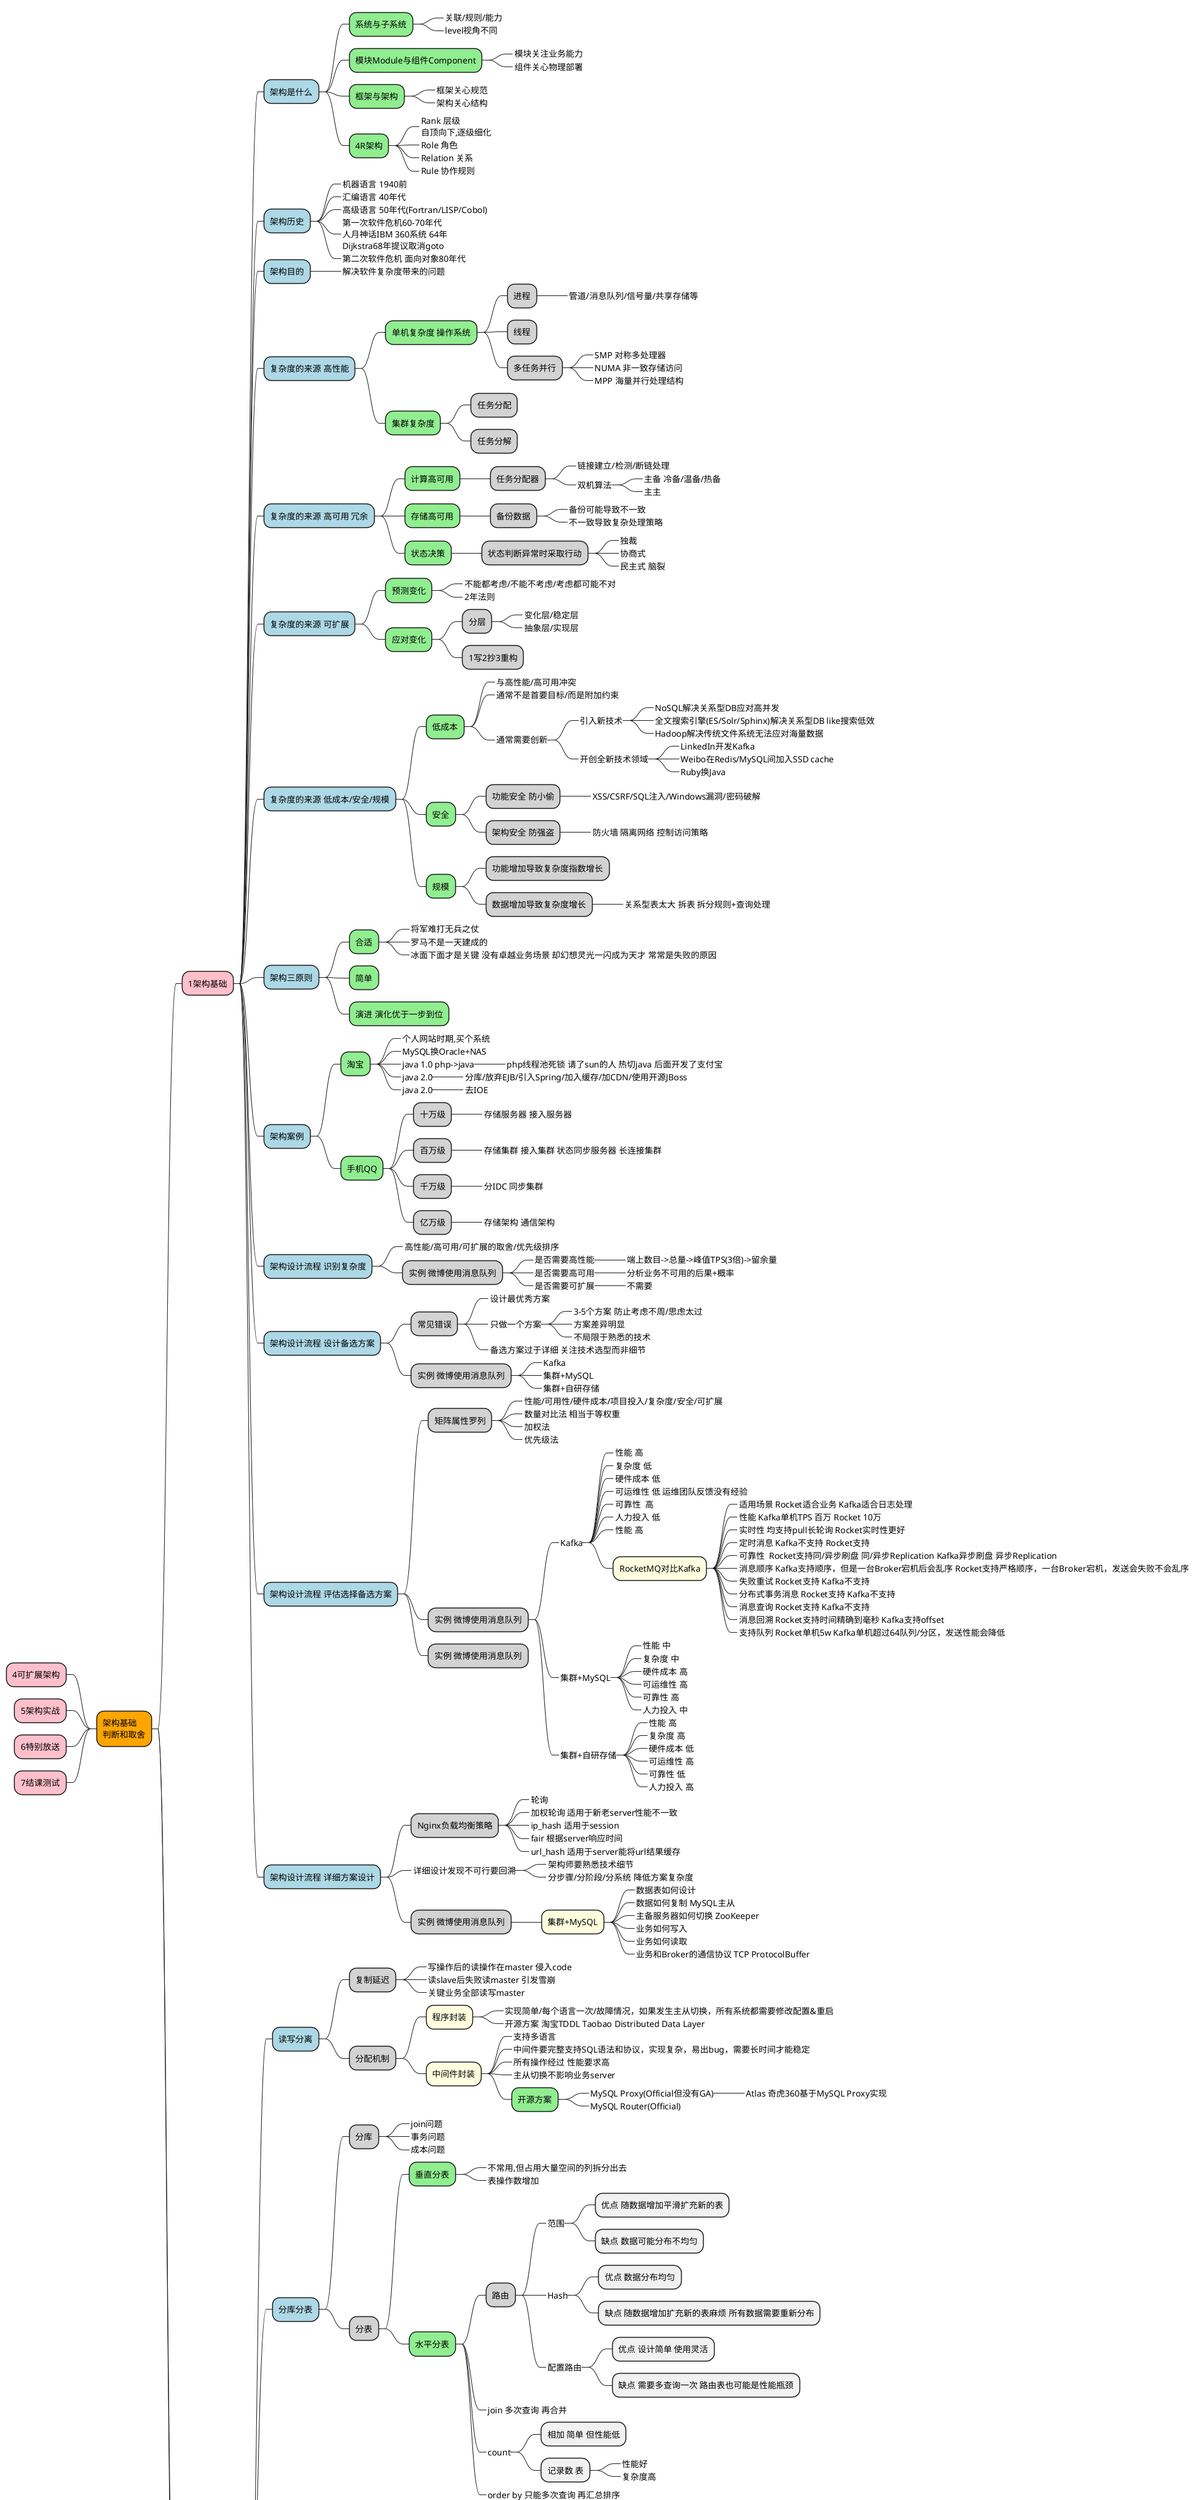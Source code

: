 @startmindmap
*[#orange] 架构基础\n判断和取舍
    *[#pink] 1架构基础
        *[#lightblue] 架构是什么
            *[#lightgreen] 系统与子系统
                *_ 关联/规则/能力
                *_ level视角不同
            *[#lightgreen] 模块Module与组件Component
                *_ 模块关注业务能力
                *_ 组件关心物理部署
            *[#lightgreen] 框架与架构
                *_ 框架关心规范
                *_ 架构关心结构
            *[#lightgreen] 4R架构
                *_ Rank 层级\n自顶向下,逐级细化
                *_ Role 角色
                *_ Relation 关系
                *_ Rule 协作规则
        *[#lightblue] 架构历史
            *_ 机器语言 1940前
            *_ 汇编语言 40年代
            *_ 高级语言 50年代(Fortran/LISP/Cobol)
            *_ 第一次软件危机60-70年代\n人月神话IBM 360系统 64年\nDijkstra68年提议取消goto
            *_ 第二次软件危机 面向对象80年代
        *[#lightblue] 架构目的
            *_ 解决软件复杂度带来的问题
        *[#lightblue] 复杂度的来源 高性能
            *[#lightgreen] 单机复杂度 操作系统
                *[#lightgrey] 进程
                    *_ 管道/消息队列/信号量/共享存储等
                *[#lightgrey] 线程
                *[#lightgrey] 多任务并行
                    *_ SMP 对称多处理器
                    *_ NUMA 非一致存储访问
                    *_ MPP 海量并行处理结构
            *[#lightgreen] 集群复杂度
                *[#lightgrey] 任务分配
                *[#lightgrey] 任务分解
        *[#lightblue] 复杂度的来源 高可用 冗余
            *[#lightgreen] 计算高可用
                *[#lightgrey] 任务分配器
                    *_ 链接建立/检测/断链处理
                    *_ 双机算法
                        *_ 主备 冷备/温备/热备
                        *_ 主主
            *[#lightgreen] 存储高可用
                *[#lightgrey] 备份数据
                    *_ 备份可能导致不一致
                    *_ 不一致导致复杂处理策略
            *[#lightgreen] 状态决策
                *[#lightgrey] 状态判断异常时采取行动
                    *_ 独裁
                    *_ 协商式
                    *_ 民主式 脑裂
        *[#lightblue] 复杂度的来源 可扩展
            *[#lightgreen] 预测变化
                *_ 不能都考虑/不能不考虑/考虑都可能不对
                *_ 2年法则
            *[#lightgreen] 应对变化
                *[#lightgrey] 分层
                    *_ 变化层/稳定层
                    *_ 抽象层/实现层
                *[#lightgrey] 1写2抄3重构
        *[#lightblue] 复杂度的来源 低成本/安全/规模
            *[#lightgreen] 低成本
                *_ 与高性能/高可用冲突
                *_ 通常不是首要目标/而是附加约束
                *_ 通常需要创新
                    *_ 引入新技术
                        *_ NoSQL解决关系型DB应对高并发
                        *_ 全文搜索引擎(ES/Solr/Sphinx)解决关系型DB like搜索低效
                        *_ Hadoop解决传统文件系统无法应对海量数据
                    *_ 开创全新技术领域
                        *_ LinkedIn开发Kafka
                        *_ Weibo在Redis/MySQL间加入SSD cache
                        *_ Ruby换Java
            *[#lightgreen] 安全
                *[#lightgrey] 功能安全 防小偷
                    *_ XSS/CSRF/SQL注入/Windows漏洞/密码破解
                *[#lightgrey] 架构安全 防强盗
                    *_ 防火墙 隔离网络 控制访问策略
            *[#lightgreen] 规模
                *[#lightgrey] 功能增加导致复杂度指数增长
                *[#lightgrey] 数据增加导致复杂度增长
                    *_ 关系型表太大 拆表 拆分规则+查询处理
        *[#lightblue] 架构三原则
            *[#lightgreen] 合适
                *_ 将军难打无兵之仗
                *_ 罗马不是一天建成的
                *_ 冰面下面才是关键 没有卓越业务场景 却幻想灵光一闪成为天才 常常是失败的原因
            *[#lightgreen] 简单
            *[#lightgreen] 演进 演化优于一步到位
        *[#lightblue] 架构案例
            *[#lightgreen] 淘宝
                *_ 个人网站时期,买个系统
                *_ MySQL换Oracle+NAS
                *_ java 1.0 php->java
                    *_ php线程池死锁 请了sun的人 热切java 后面开发了支付宝
                *_ java 2.0
                    *_ 分库/放弃EJB/引入Spring/加入缓存/加CDN/使用开源JBoss
                *_ java 2.0
                    *_ 去IOE
            *[#lightgreen] 手机QQ
                *[#lightgrey] 十万级
                    *_ 存储服务器 接入服务器
                *[#lightgrey] 百万级
                    *_ 存储集群 接入集群 状态同步服务器 长连接集群
                *[#lightgrey] 千万级
                    *_ 分IDC 同步集群
                *[#lightgrey] 亿万级
                    *_ 存储架构 通信架构
        *[#lightblue] 架构设计流程 识别复杂度
            *_ 高性能/高可用/可扩展的取舍/优先级排序
            *[#lightgrey] 实例 微博使用消息队列
                *_ 是否需要高性能
                    *_ 端上数目->总量->峰值TPS(3倍)->留余量
                *_ 是否需要高可用
                    *_ 分析业务不可用的后果+概率
                *_ 是否需要可扩展
                    *_ 不需要
        *[#lightblue] 架构设计流程 设计备选方案
            *[#lightgrey] 常见错误
                *_ 设计最优秀方案
                *_ 只做一个方案
                    *_ 3-5个方案 防止考虑不周/思虑太过
                    *_ 方案差异明显
                    *_ 不局限于熟悉的技术
                *_ 备选方案过于详细 关注技术选型而非细节
            *[#lightgrey] 实例 微博使用消息队列
                *_ Kafka
                *_ 集群+MySQL
                *_ 集群+自研存储
        *[#lightblue] 架构设计流程 评估选择备选方案
            *[#lightgrey] 矩阵属性罗列
                *_ 性能/可用性/硬件成本/项目投入/复杂度/安全/可扩展
                *_ 数量对比法 相当于等权重
                *_ 加权法
                *_ 优先级法
            *[#lightgrey] 实例 微博使用消息队列
                *_ Kafka
                    *_ 性能 高
                    *_ 复杂度 低
                    *_ 硬件成本 低
                    *_ 可运维性 低 运维团队反馈没有经验
                    *_ 可靠性  高
                    *_ 人力投入 低
                    *_ 性能 高
                    *[#lightyellow] RocketMQ对比Kafka
                        *_ 适用场景 Rocket适合业务 Kafka适合日志处理
                        *_ 性能 Kafka单机TPS 百万 Rocket 10万
                        *_ 实时性 均支持pull长轮询 Rocket实时性更好
                        *_ 定时消息 Kafka不支持 Rocket支持
                        *_ 可靠性  Rocket支持同/异步刷盘 同/异步Replication Kafka异步刷盘 异步Replication
                        *_ 消息顺序 Kafka支持顺序，但是一台Broker宕机后会乱序 Rocket支持严格顺序，一台Broker宕机，发送会失败不会乱序
                        *_ 失败重试 Rocket支持 Kafka不支持
                        *_ 分布式事务消息 Rocket支持 Kafka不支持
                        *_ 消息查询 Rocket支持 Kafka不支持
                        *_ 消息回溯 Rocket支持时间精确到毫秒 Kafka支持offset
                        *_ 支持队列 Rocket单机5w Kafka单机超过64队列/分区，发送性能会降低
                *_ 集群+MySQL
                    *_ 性能 中
                    *_ 复杂度 中
                    *_ 硬件成本 高
                    *_ 可运维性 高
                    *_ 可靠性 高
                    *_ 人力投入 中
                *_ 集群+自研存储
                    *_ 性能 高
                    *_ 复杂度 高
                    *_ 硬件成本 低
                    *_ 可运维性 高
                    *_ 可靠性 低
                    *_ 人力投入 高
            *[#lightgrey] 实例 微博使用消息队列
        *[#lightblue] 架构设计流程 详细方案设计
            *[#lightgrey] Nginx负载均衡策略
                *_ 轮询
                *_ 加权轮询 适用于新老server性能不一致
                *_ ip_hash 适用于session
                *_ fair 根据server响应时间
                *_ url_hash 适用于server能将url结果缓存
            *_ 详细设计发现不可行要回溯
                *_ 架构师要熟悉技术细节
                *_ 分步骤/分阶段/分系统 降低方案复杂度
            *[#lightgrey] 实例 微博使用消息队列
                *[#lightyellow] 集群+MySQL
                    *_ 数据表如何设计
                    *_ 数据如何复制 MySQL主从
                    *_ 主备服务器如何切换 ZooKeeper
                    *_ 业务如何写入
                    *_ 业务如何读取
                    *_ 业务和Broker的通信协议 TCP ProtocolBuffer
    *[#pink] 2高性能架构
        *[#lightblue] 读写分离
            *[#lightgrey] 复制延迟
                *_ 写操作后的读操作在master 侵入code
                *_ 读slave后失败读master 引发雪崩
                *_ 关键业务全部读写master
            *[#lightgrey] 分配机制
                *[#lightyellow] 程序封装
                    *_ 实现简单/每个语言一次/故障情况，如果发生主从切换，所有系统都需要修改配置&重启
                    *_ 开源方案 淘宝TDDL Taobao Distributed Data Layer
                *[#lightyellow] 中间件封装
                    *_ 支持多语言
                    *_ 中间件要完整支持SQL语法和协议，实现复杂，易出bug，需要长时间才能稳定
                    *_ 所有操作经过 性能要求高
                    *_ 主从切换不影响业务server
                    *[#lightgreen] 开源方案
                        *_ MySQL Proxy(Official但没有GA)
                            *_ Atlas 奇虎360基于MySQL Proxy实现
                        *_ MySQL Router(Official)
        *[#lightblue] 分库分表
            *[#lightgrey] 分库
                *_ join问题
                *_ 事务问题
                *_ 成本问题
            *[#lightgrey] 分表
                *[#lightgreen] 垂直分表
                    *_ 不常用,但占用大量空间的列拆分出去
                    *_ 表操作数增加
                *[#lightgreen] 水平分表
                    *[#lightgrey] 路由
                        *_ 范围
                            * 优点 随数据增加平滑扩充新的表
                            * 缺点 数据可能分布不均匀
                        *_ Hash
                            * 优点 数据分布均匀
                            * 缺点 随数据增加扩充新的表麻烦 所有数据需要重新分布
                        *_ 配置路由
                            * 优点 设计简单 使用灵活
                            * 缺点 需要多查询一次 路由表也可能是性能瓶颈
                    *_ join 多次查询 再合并
                    *_ count
                        * 相加 简单 但性能低
                        * 记录数 表
                            *_ 性能好
                            *_ 复杂度高
                    *_ order by 只能多次查询 再汇总排序
        *[#lightblue] NoSQL
            *[#lightgreen] 关系型DB的问题
                * 关系型存储行数据 无法支持复杂数据结构
                * schema强约束 扩展不便
                * 大数据场景IO较高 即使只对一列运算 整行数据进入内存
                * 全文搜索功能弱 like整表扫描
            *[#lightgreen] NoSQL的优势 牺牲ACID获得
            *[#lightgreen] KV存储 复杂数据结构 Redis
                * 事务仅支持I/C无法保证A/D
            *[#lightgreen] 文档数据库 解决强schema约束 MongoDB
                *_ 新增字段简单 历史数据不会出错 支持复杂数据结构
                *_ 不支持事务
                *_ 不支持join
            *[#lightgreen] 列式数据库 大数据IO问题 HBase
                *_ 节省IO 操作列不需要读整行数据
                *_ 数据压缩比高 列数据相似度更高
                *_ 频繁更新多个列时 可能有性能问题 因为多个列存储在磁盘不连续空间 随机写效率差
                *_ 因为压缩率高 更新需要解压缩更新再压缩
            *[#lightgreen] 全文搜索引擎 全文搜索能力 ElasticSearch
                *_ 基本原理 inverted index 正排是文档到单词
        *[#lightblue] 缓存架构
            *_ 单机MemCache tps 5万以上
            *[#lightgreen] 缓存穿透
                *_ 数据不存在 放逻辑空值预防
                *_ 缓存数据生成成本高
                    *_ 识别爬虫禁止访问 可能影响SEO(搜索引擎优化)和推广
                    *_ 监控识别 及时处理
            *[#lightgreen] 缓存雪崩
                *_ 更新锁 只有一个线程能更新缓存， 分布式情况可能需要分布式锁
                *_ 后台更新 缓存预热
            *[#lightgreen] 缓存热点
                *_ 多缓存节点 过期时间范围内随机
        *[#lightblue] 单服务器 PPC&TPC
            *[#lightgreen] 性能关键 并发模型
                *_ 如何处理连接
                *_ 如何处理请求
                *_ IO模型 阻塞与否/同步与否
                *_ 进程模型 单进程/多进程/多线程
            *[#lightgreen] PPC(Process Per Connection)
                * 流程
                    *_ 父进程 socket bind listen accept fork close
                    *_ 子进程 read 业务处理 write close
                * 问题
                    *_ fork代价高
                    *_ 进程通信复杂 IPC(Interprocess Communication)
                    *_ 并发不高 最多几百
                * pre-fork
                    * 优点 省去fork操作
                    * 缺点 惊群(Linux 2.6+解决)
                    * Apache MPM pre-fork 支持256连接
            *[#lightgreen] TPC(Thread Per Connection)
                * 流程
                    *_ 父进程 socket bind listen accept p-thread
                    *_ 子线程 read 业务处理 write close
                * 优点 解决 fork代价高/进程间通信复杂
                * 缺点 创建线程也有代价/线程间共享&互斥复杂/多线程互相影响(单线程可能导致进程退出)
                * pre-thread
                    * Apache MPM worker 默认支持16*25=400并发线程
        *[#lightblue] 单服务器 Reactor&Proactor
                
        *[#lightblue] 负载均衡 分类及架构
        *[#lightblue] 算法
    *[#pink] 3高可用架构
left side
    *[#pink] 4可扩展架构
    *[#pink] 5架构实战
    *[#pink] 6特别放送
    *[#pink] 7结课测试
@endmindmap